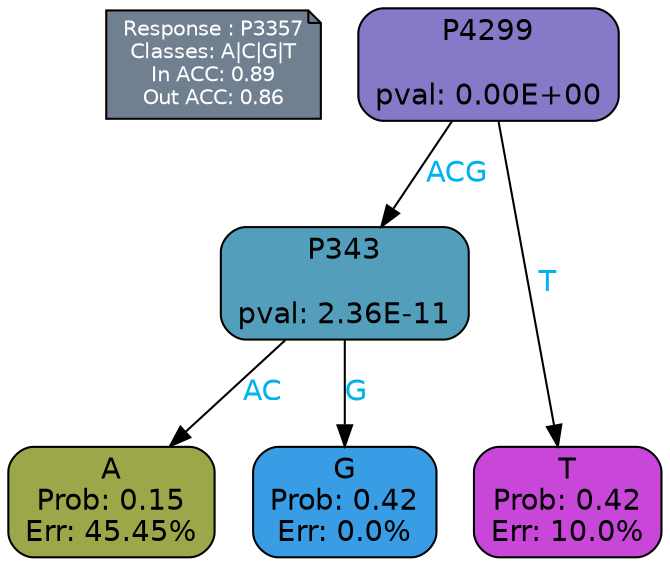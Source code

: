 digraph Tree {
node [shape=box, style="filled, rounded", color="black", fontname=helvetica] ;
graph [ranksep=equally, splines=polylines, bgcolor=transparent, dpi=600] ;
edge [fontname=helvetica] ;
LEGEND [label="Response : P3357
Classes: A|C|G|T
In ACC: 0.89
Out ACC: 0.86
",shape=note,align=left,style=filled,fillcolor="slategray",fontcolor="white",fontsize=10];1 [label="P4299

pval: 0.00E+00", fillcolor="#847ac7"] ;
2 [label="P343

pval: 2.36E-11", fillcolor="#539fbb"] ;
3 [label="A
Prob: 0.15
Err: 45.45%", fillcolor="#9ba748"] ;
4 [label="G
Prob: 0.42
Err: 0.0%", fillcolor="#399de5"] ;
5 [label="T
Prob: 0.42
Err: 10.0%", fillcolor="#c847d9"] ;
1 -> 2 [label="ACG",fontcolor=deepskyblue2] ;
1 -> 5 [label="T",fontcolor=deepskyblue2] ;
2 -> 3 [label="AC",fontcolor=deepskyblue2] ;
2 -> 4 [label="G",fontcolor=deepskyblue2] ;
{rank = same; 3;4;5;}{rank = same; LEGEND;1;}}
